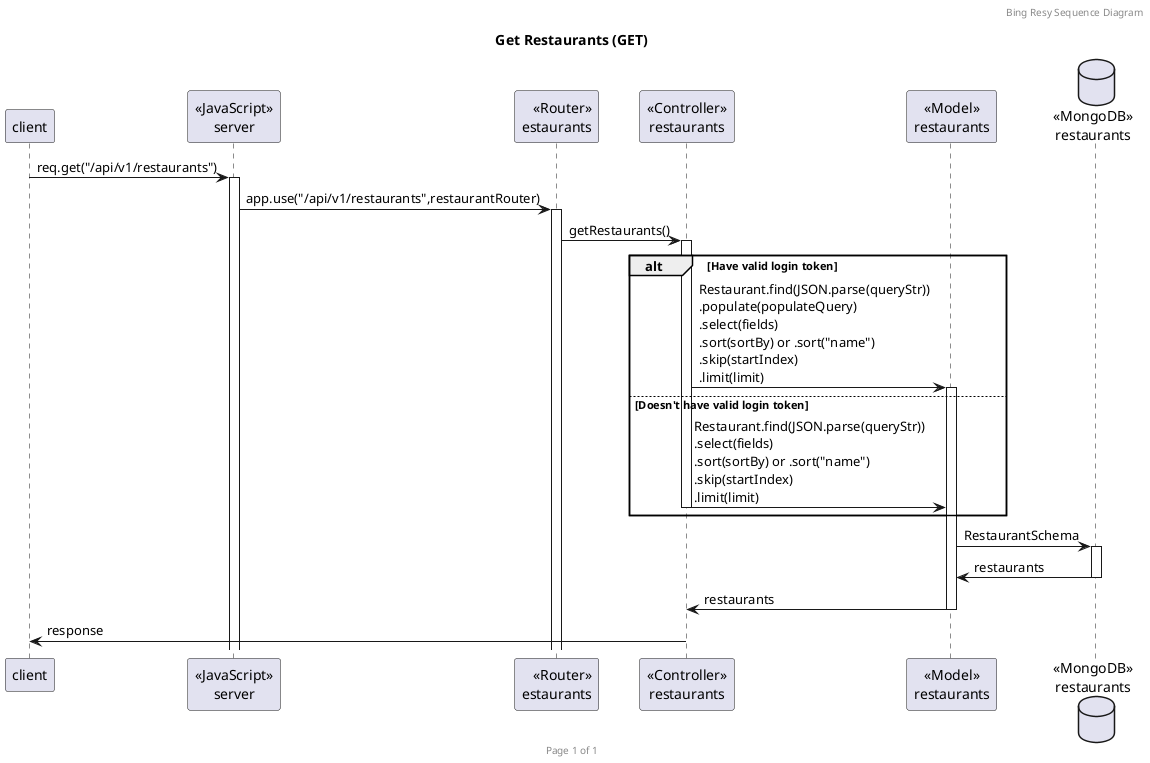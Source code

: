 @startuml

header Bing Resy Sequence Diagram
footer Page %page% of %lastpage%
title "Get Restaurants (GET)"

participant "client" as client
participant "<<JavaScript>>\nserver" as server
participant "<<Router>>\restaurants" as restaurantsRouter
participant "<<Controller>>\nrestaurants" as restaurantsController
participant "<<Model>>\nrestaurants" as restaurantsModel
database "<<MongoDB>>\nrestaurants" as restaurantsDatabase

client -> server ++: req.get("/api/v1/restaurants")
server -> restaurantsRouter ++: app.use("/api/v1/restaurants",restaurantRouter)
restaurantsRouter -> restaurantsController ++: getRestaurants()
alt Have valid login token
    restaurantsController -> restaurantsModel ++: Restaurant.find(JSON.parse(queryStr))\n.populate(populateQuery)\n.select(fields)\n.sort(sortBy) or .sort("name")\n.skip(startIndex)\n.limit(limit)
else Doesn't have valid login token
    restaurantsController -> restaurantsModel --: Restaurant.find(JSON.parse(queryStr))\n.select(fields)\n.sort(sortBy) or .sort("name")\n.skip(startIndex)\n.limit(limit)
end
restaurantsModel -> restaurantsDatabase ++:RestaurantSchema
restaurantsDatabase -> restaurantsModel --:restaurants
restaurantsModel -> restaurantsController --:restaurants
restaurantsController -> client --:response

@enduml